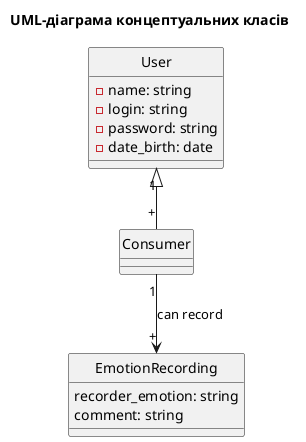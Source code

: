 @startuml

hide circle
title UML-діаграма концептуальних класів

class User {
  - name: string
  - login: string
  - password: string
  - date_birth: date
}

class Consumer {
}

class EmotionRecording {
  recorder_emotion: string
  comment: string
}

User "1" <|-- "+" Consumer
Consumer "1" --> "+" EmotionRecording : "can record"

@enduml
